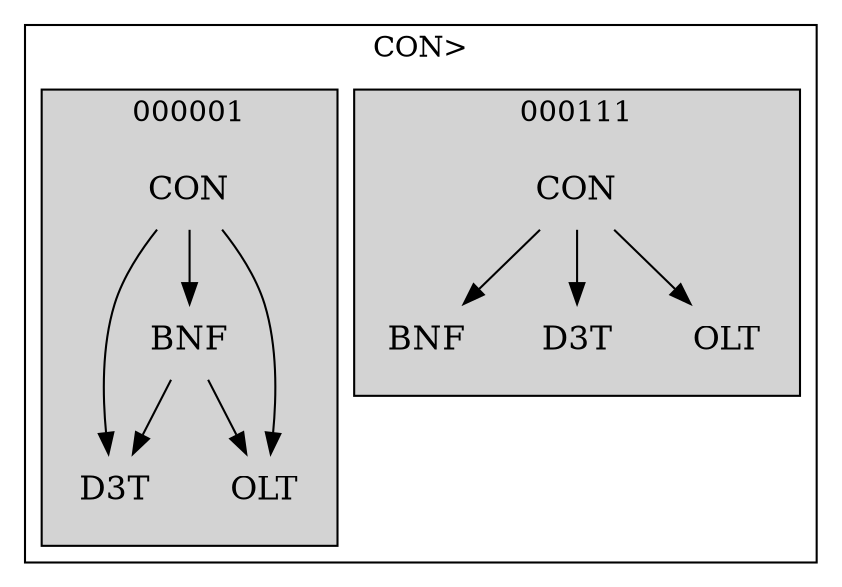 strict digraph FirstlevelCluster {
	labelloc = "t";
	compound = false;
	subgraph cluster_0 {
	label= "CON>";
		subgraph	cluster_2 {
		label = "000111";
			style = filled;
			node	[label = CON, shape = plaintext, fontsize = 16] CON2;
			node	[label = BNF, shape = plaintext, fontsize = 16] BNF2;
			node	[label = D3T, shape = plaintext, fontsize = 16] D3T2;
			node	[label = OLT, shape = plaintext, fontsize = 16] OLT2;
			CON2->BNF2;CON2->D3T2;CON2->OLT2;			}
		subgraph	cluster_3 {
		label = "000001";
			style = filled;
			node	[label = CON, shape = plaintext, fontsize = 16] CON3;
			node	[label = BNF, shape = plaintext, fontsize = 16] BNF3;
			node	[label = D3T, shape = plaintext, fontsize = 16] D3T3;
			node	[label = OLT, shape = plaintext, fontsize = 16] OLT3;
			CON3->BNF3;CON3->D3T3;CON3->OLT3;BNF3->D3T3;BNF3->OLT3;			}
}}